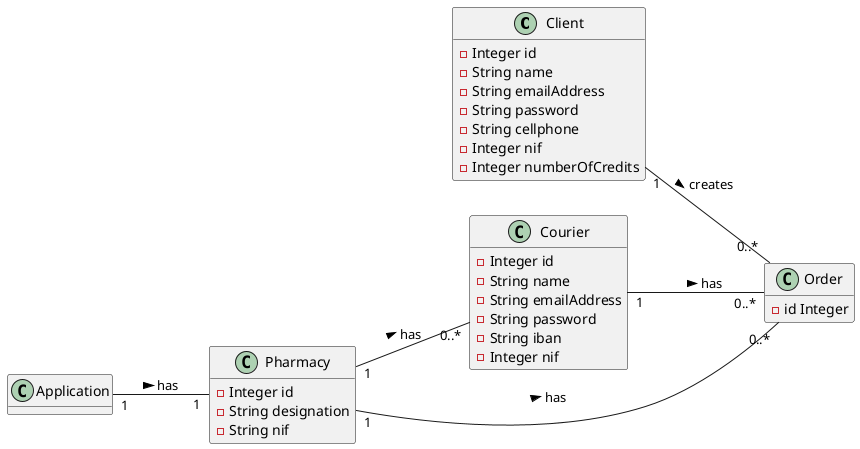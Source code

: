 @startuml
hide methods
left to right direction


class Client {
    -Integer id
    -String name
    -String emailAddress
    -String password
    -String cellphone
    -Integer nif
    -Integer numberOfCredits
}

class Courier {
    -Integer id
    -String name
    -String emailAddress
    -String password
    -String iban
    -Integer nif
}

class Application {

}


class Order {
    - id Integer
}

class Pharmacy {
    -Integer id
    -String designation
    -String nif
}

Client "1" -- "0..*" Order: creates >
Courier "1" -- "0..*" Order: has >
Pharmacy "1" -- "0..*" Courier: has >
Pharmacy "1" -- "0..*" Order: has >
Application "1" -- "1" Pharmacy: has >
@enduml
